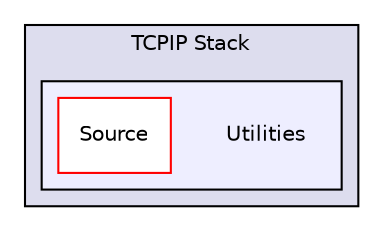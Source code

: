 digraph "C:/Users/mainuser/Desktop/School/SeniorProject/EthKitTCP/Microchip/TCPIP Stack/Utilities" {
  compound=true
  node [ fontsize="10", fontname="Helvetica"];
  edge [ labelfontsize="10", labelfontname="Helvetica"];
  subgraph clusterdir_231507324cfe867b6a06a7501b361335 {
    graph [ bgcolor="#ddddee", pencolor="black", label="TCPIP Stack" fontname="Helvetica", fontsize="10", URL="dir_231507324cfe867b6a06a7501b361335.html"]
  subgraph clusterdir_e84d5a6a9ce5c78dc990900317abdbb9 {
    graph [ bgcolor="#eeeeff", pencolor="black", label="" URL="dir_e84d5a6a9ce5c78dc990900317abdbb9.html"];
    dir_e84d5a6a9ce5c78dc990900317abdbb9 [shape=plaintext label="Utilities"];
    dir_177330ddfdbe339a265ebf15f7107908 [shape=box label="Source" color="red" fillcolor="white" style="filled" URL="dir_177330ddfdbe339a265ebf15f7107908.html"];
  }
  }
}
